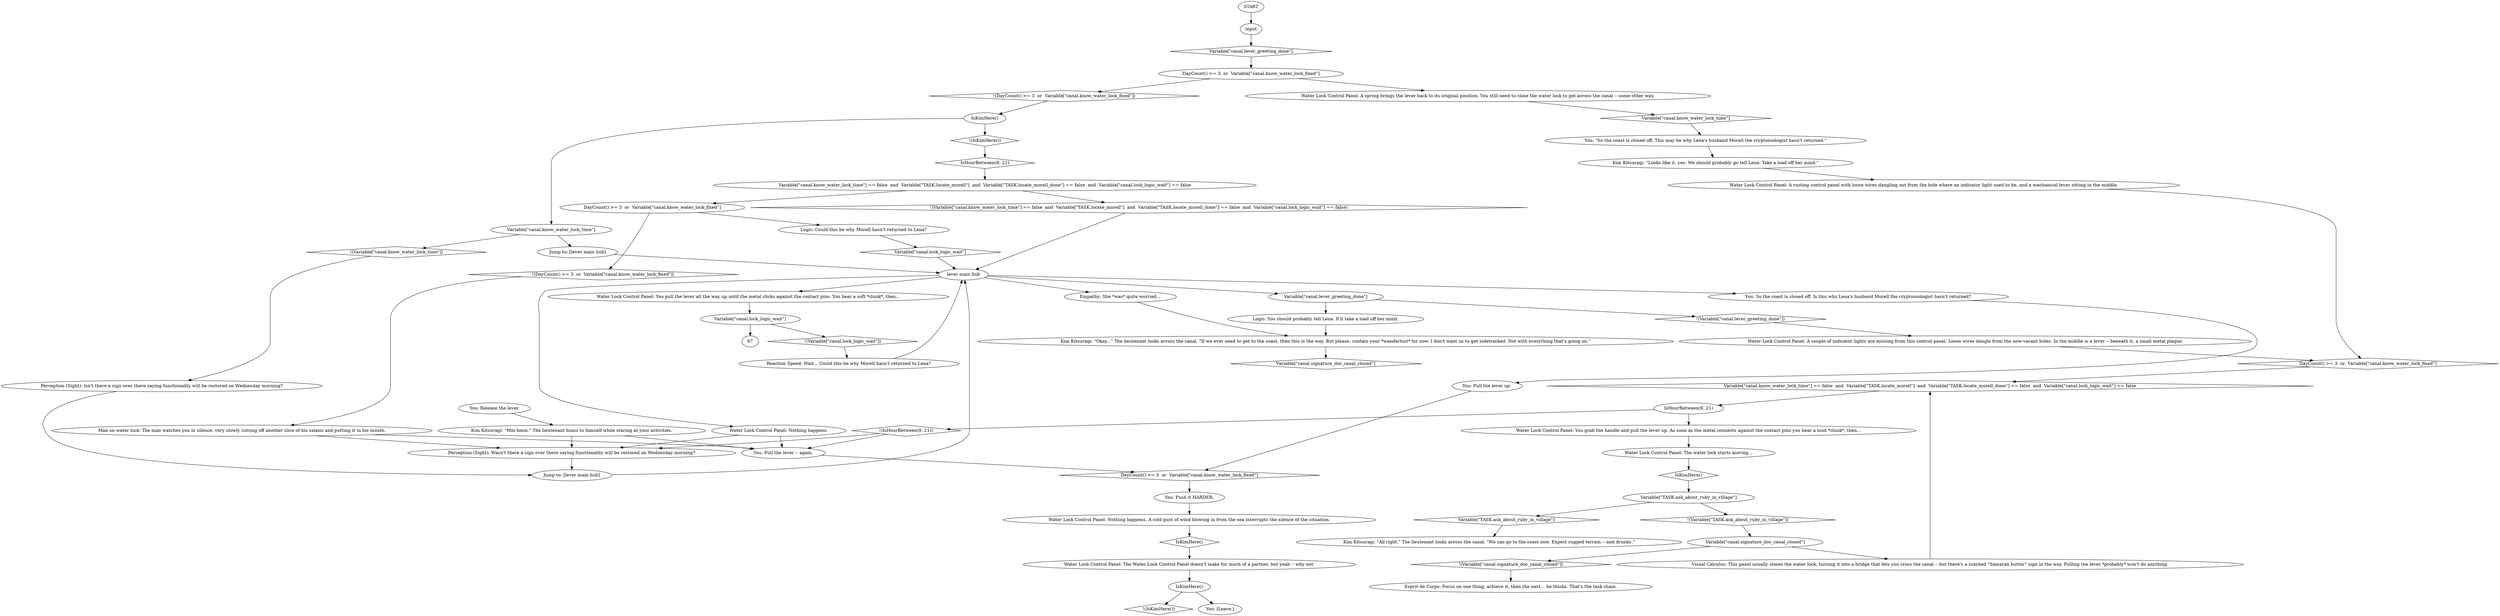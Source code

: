 # CANAL / WATERLOCK LEVER
# this is the button-switch-lever-thing that closes the waterlock once it's been fixed on day 3
# ==================================================
digraph G {
	  0 [label="START"];
	  1 [label="input"];
	  2 [label="lever main hub"];
	  3 [label="You: So the coast is closed off. Is this why Lena's husband Morell the cryptozoologist hasn't returned?"];
	  4 [label="Esprit de Corps: Focus on one thing, achieve it, then the next... he thinks. That's the task chain."];
	  5 [label="Water Lock Control Panel: Nothing happens. A cold gust of wind blowing in from the sea interrupts the silence of the situation."];
	  6 [label="Variable[\"TASK.ask_about_ruby_in_village\"]"];
	  7 [label="Variable[\"TASK.ask_about_ruby_in_village\"]", shape=diamond];
	  8 [label="!(Variable[\"TASK.ask_about_ruby_in_village\"])", shape=diamond];
	  9 [label="Jump to: [lever main hub]"];
	  10 [label="Water Lock Control Panel: The water lock starts moving..."];
	  11 [label="Water Lock Control Panel: A couple of indicator lights are missing from this control panel. Loose wires dangle from the now-vacant holes. In the middle is a lever -- beneath it, a small metal plaque."];
	  12 [label="Reaction Speed: Wait... Could this be why Morell hasn't returned to Lena?"];
	  13 [label="Perception (Sight): Isn't there a sign over there saying functionality will be restored on Wednesday morning?"];
	  14 [label="Kim Kitsuragi: \"All right.\" The lieutenant looks across the canal. \"We can go to the coast now. Expect rugged terrain -- and drunks.\""];
	  15 [label="Kim Kitsuragi: \"Looks like it, yes. We should probably go tell Lena. Take a load off her mind.\""];
	  16 [label="You: Release the lever."];
	  17 [label="Perception (Sight): Wasn't there a sign over there saying functionality will be restored on Wednesday morning?"];
	  18 [label="You: \"So the coast is closed off. This may be why Lena's husband Morell the cryptozoologist hasn't returned.\""];
	  19 [label="Variable[\"canal.lever_greeting_done\"]"];
	  20 [label="Variable[\"canal.lever_greeting_done\"]", shape=diamond];
	  21 [label="!(Variable[\"canal.lever_greeting_done\"])", shape=diamond];
	  22 [label="Logic: You should probably tell Lena. It'll take a load off her mind."];
	  23 [label="IsKimHere()"];
	  24 [label="IsKimHere()", shape=diamond];
	  25 [label="!(IsKimHere())", shape=diamond];
	  26 [label="You: [Leave.]"];
	  27 [label="Water Lock Control Panel: You pull the lever all the way up until the metal clicks against the contact pins. You hear a soft *clunk*, then..."];
	  28 [label="IsKimHere()"];
	  29 [label="IsKimHere()", shape=diamond];
	  30 [label="!(IsKimHere())", shape=diamond];
	  31 [label="Variable[\"canal.know_water_lock_time\"]"];
	  32 [label="Variable[\"canal.know_water_lock_time\"]", shape=diamond];
	  33 [label="!(Variable[\"canal.know_water_lock_time\"])", shape=diamond];
	  34 [label="Jump to: [lever main hub]"];
	  35 [label="Kim Kitsuragi: \"Okay...\" The lieutenant looks across the canal. \"If we ever need to get to the coast, then this is the way. But please, contain your *wanderlust* for now. I don't want us to get sidetracked. Not with everything that's going on.\""];
	  36 [label="Variable[\"canal.signature_doc_canal_closed\"]"];
	  37 [label="Variable[\"canal.signature_doc_canal_closed\"]", shape=diamond];
	  38 [label="!(Variable[\"canal.signature_doc_canal_closed\"])", shape=diamond];
	  39 [label="Visual Calculus: This panel usually closes the water lock, turning it into a bridge that lets you cross the canal -- but there's a crashed \"Samaran butter\" sign in the way. Pulling the lever *probably* won't do anything."];
	  40 [label="Man on water lock: The man watches you in silence, very slowly cutting off another slice of his salami and putting it in his mouth."];
	  41 [label="Variable[\"canal.know_water_lock_time\"] == false  and  Variable[\"TASK.locate_morell\"]  and  Variable[\"TASK.locate_morell_done\"] == false  and  Variable[\"canal.lock_logic_wait\"] == false"];
	  42 [label="Variable[\"canal.know_water_lock_time\"] == false  and  Variable[\"TASK.locate_morell\"]  and  Variable[\"TASK.locate_morell_done\"] == false  and  Variable[\"canal.lock_logic_wait\"] == false", shape=diamond];
	  43 [label="!(Variable[\"canal.know_water_lock_time\"] == false  and  Variable[\"TASK.locate_morell\"]  and  Variable[\"TASK.locate_morell_done\"] == false  and  Variable[\"canal.lock_logic_wait\"] == false)", shape=diamond];
	  44 [label="DayCount() >= 3  or  Variable[\"canal.know_water_lock_fixed\"]"];
	  45 [label="DayCount() >= 3  or  Variable[\"canal.know_water_lock_fixed\"]", shape=diamond];
	  46 [label="!(DayCount() >= 3  or  Variable[\"canal.know_water_lock_fixed\"])", shape=diamond];
	  47 [label="Logic: Could this be why Morell hasn't returned to Lena?"];
	  48 [label="IsHourBetween(9, 21)"];
	  49 [label="IsHourBetween(9, 21)", shape=diamond];
	  50 [label="!(IsHourBetween(9, 21))", shape=diamond];
	  51 [label="Water Lock Control Panel: You grab the handle and pull the lever up. As soon as the metal connects against the contact pins you hear a loud *clunk*, then..."];
	  52 [label="You: Push it HARDER."];
	  53 [label="You: Pull the lever -- again."];
	  54 [label="Empathy: She *was* quite worried..."];
	  55 [label="Water Lock Control Panel: A rusting control panel with loose wires dangling out from the hole where an indicator light used to be, and a mechanical lever sitting in the middle."];
	  56 [label="DayCount() >= 3  or  Variable[\"canal.know_water_lock_fixed\"]"];
	  57 [label="DayCount() >= 3  or  Variable[\"canal.know_water_lock_fixed\"]", shape=diamond];
	  58 [label="!(DayCount() >= 3  or  Variable[\"canal.know_water_lock_fixed\"])", shape=diamond];
	  59 [label="Water Lock Control Panel: A spring brings the lever back to its original position. You still need to close the water lock to get across the canal -- some other way."];
	  60 [label="Kim Kitsuragi: \"Mm-hmm.\" The lieutenant hums to himself while staring at your activities."];
	  61 [label="Water Lock Control Panel: The Water Lock Control Panel doesn't make for much of a partner, but yeah -- why not."];
	  62 [label="You: Pull the lever up."];
	  63 [label="Water Lock Control Panel: Nothing happens."];
	  64 [label="Variable[\"canal.lock_logic_wait\"]"];
	  65 [label="Variable[\"canal.lock_logic_wait\"]", shape=diamond];
	  66 [label="!(Variable[\"canal.lock_logic_wait\"])", shape=diamond];
	  0 -> 1
	  1 -> 20
	  2 -> 3
	  2 -> 19
	  2 -> 54
	  2 -> 27
	  2 -> 63
	  3 -> 62
	  5 -> 29
	  6 -> 8
	  6 -> 7
	  7 -> 14
	  8 -> 36
	  9 -> 2
	  10 -> 24
	  11 -> 45
	  12 -> 2
	  13 -> 9
	  15 -> 55
	  16 -> 60
	  17 -> 9
	  18 -> 15
	  19 -> 21
	  19 -> 22
	  20 -> 56
	  21 -> 11
	  22 -> 35
	  23 -> 25
	  23 -> 26
	  24 -> 6
	  27 -> 64
	  28 -> 30
	  28 -> 31
	  29 -> 61
	  30 -> 49
	  31 -> 33
	  31 -> 34
	  32 -> 18
	  33 -> 13
	  34 -> 2
	  35 -> 37
	  36 -> 38
	  36 -> 39
	  38 -> 4
	  39 -> 42
	  40 -> 17
	  40 -> 53
	  41 -> 43
	  41 -> 44
	  42 -> 48
	  43 -> 2
	  44 -> 46
	  44 -> 47
	  45 -> 42
	  46 -> 40
	  47 -> 65
	  48 -> 50
	  48 -> 51
	  49 -> 41
	  50 -> 17
	  50 -> 53
	  51 -> 10
	  52 -> 5
	  53 -> 57
	  54 -> 35
	  55 -> 45
	  56 -> 58
	  56 -> 59
	  57 -> 52
	  58 -> 28
	  59 -> 32
	  60 -> 17
	  60 -> 53
	  61 -> 23
	  62 -> 57
	  63 -> 17
	  63 -> 53
	  64 -> 66
	  64 -> 67
	  65 -> 2
	  66 -> 12
}

